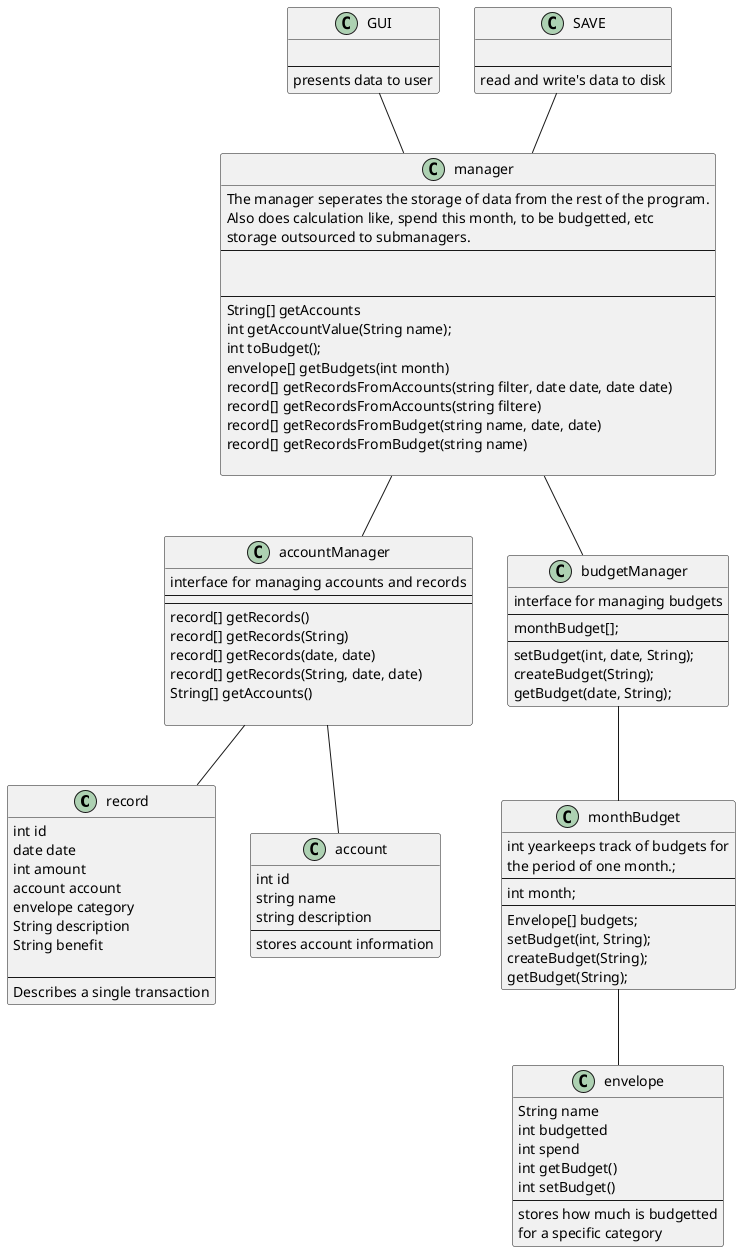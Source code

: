 @startuml

class record{
  int id
  date date
  int amount
  account account
  envelope category
  String description
  String benefit

  --
  Describes a single transaction
}



class account {
  int id
  string name
  string description
  --
  stores account information
}

class manager{
The manager seperates the storage of data from the rest of the program.
Also does calculation like, spend this month, to be budgetted, etc
storage outsourced to submanagers.
----


----
String[] getAccounts
int getAccountValue(String name);
int toBudget();
envelope[] getBudgets(int month)
record[] getRecordsFromAccounts(string filter, date date, date date)
record[] getRecordsFromAccounts(string filtere)
record[] getRecordsFromBudget(string name, date, date)
record[] getRecordsFromBudget(string name)

}

class accountManager{
interface for managing accounts and records
--
--
record[] getRecords()
record[] getRecords(String)
record[] getRecords(date, date)
record[] getRecords(String, date, date)
String[] getAccounts()

}


class budgetManager {
interface for managing budgets
--
monthBudget[];
--
setBudget(int, date, String);
createBudget(String);
getBudget(date, String);
}

class monthBudget {
int yearkeeps track of budgets for
the period of one month.;
---
int month;
---
Envelope[] budgets;
setBudget(int, String);
createBudget(String);
getBudget(String);
}


class envelope{
  String name
  int budgetted
  int spend
  int getBudget()
  int setBudget()
  --
  stores how much is budgetted
  for a specific category
}



class GUI{

--
presents data to user
}

class SAVE{

--
read and write's data to disk
}

GUI -- manager
SAVE -- manager
manager -- budgetManager
manager -- accountManager
budgetManager -- monthBudget
monthBudget -- envelope
accountManager -- record
accountManager -- account

@enduml
